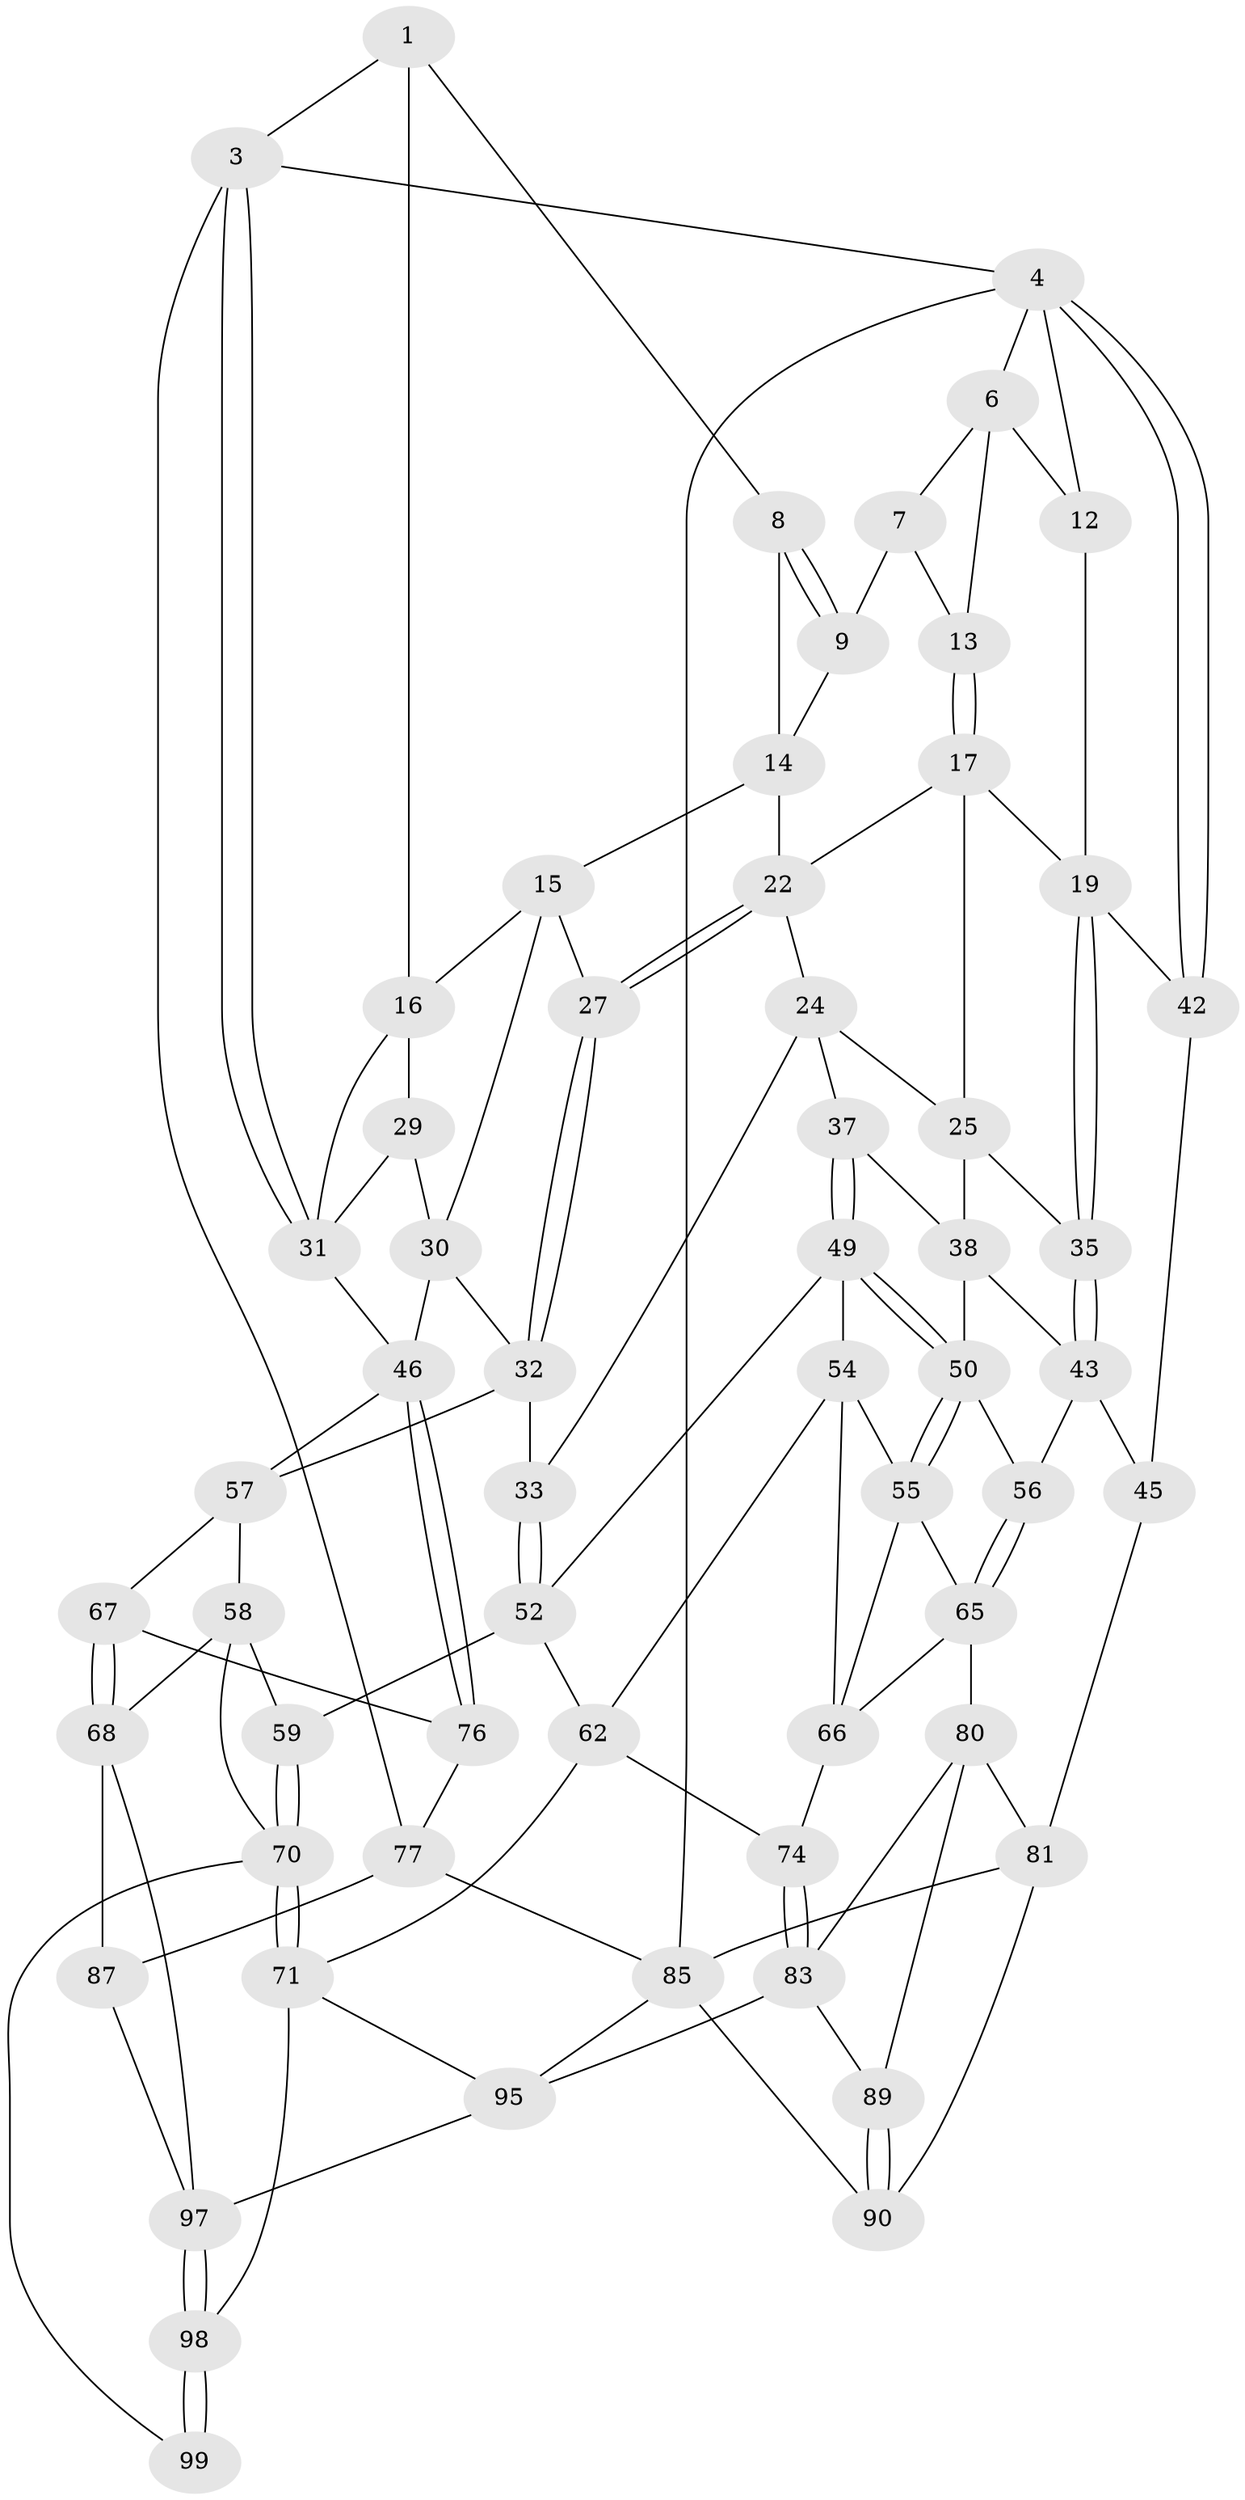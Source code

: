 // original degree distribution, {3: 0.0196078431372549, 5: 0.6274509803921569, 6: 0.16666666666666666, 4: 0.18627450980392157}
// Generated by graph-tools (version 1.1) at 2025/38/02/21/25 10:38:58]
// undirected, 60 vertices, 130 edges
graph export_dot {
graph [start="1"]
  node [color=gray90,style=filled];
  1 [pos="+0.6904294012602532+0",super="+2"];
  3 [pos="+1+0"];
  4 [pos="+0+0",super="+5"];
  6 [pos="+0.39167544705518037+0",super="+11"];
  7 [pos="+0.49877121763348103+0",super="+10"];
  8 [pos="+0.6932968687238182+0.016816789105596558"];
  9 [pos="+0.5757343298569126+0.1492902846433545"];
  12 [pos="+0.22420730149212717+0.20821179961461203"];
  13 [pos="+0.41476380147582437+0.07558065477166866"];
  14 [pos="+0.7385844488316824+0.11675117798978167",super="+21"];
  15 [pos="+0.7869153545740011+0.1522557824632619",super="+26"];
  16 [pos="+0.8473661010345988+0.15222551380497965",super="+28"];
  17 [pos="+0.45164042413065675+0.14383569774701863",super="+18"];
  19 [pos="+0.2241428937671884+0.2176744083742282",super="+20"];
  22 [pos="+0.5696010938350515+0.1701441354177953",super="+23"];
  24 [pos="+0.47686262866479184+0.26177486610713846",super="+34"];
  25 [pos="+0.4240198513652101+0.23995875990611554",super="+36"];
  27 [pos="+0.6566823733220234+0.2760688750316032"];
  29 [pos="+0.8617575569258991+0.2918305330421083"];
  30 [pos="+0.8356084083972629+0.3249637683039663",super="+39"];
  31 [pos="+1+0.20205595814997312",super="+41"];
  32 [pos="+0.6363546884778393+0.3340168218550974",super="+40"];
  33 [pos="+0.5218625320452717+0.402788937124276"];
  35 [pos="+0.2284091220762192+0.23263235509099314"];
  37 [pos="+0.3211199361188811+0.3404029741150148"];
  38 [pos="+0.24478506648273635+0.2558999015717913",super="+48"];
  42 [pos="+0+0.05941344684217336"];
  43 [pos="+0.07197559390356417+0.39164160826520433",super="+44"];
  45 [pos="+0+0.49762156491677495"];
  46 [pos="+1+0.5041736650932732",super="+47"];
  49 [pos="+0.3304804051566732+0.43634394167449253",super="+53"];
  50 [pos="+0.2733257145136728+0.5103506153791993",super="+51"];
  52 [pos="+0.5149857122850663+0.46098126606456563",super="+60"];
  54 [pos="+0.36965292535080735+0.5562535535545318",super="+63"];
  55 [pos="+0.31470166023228346+0.5518074700648744",super="+64"];
  56 [pos="+0.18733582582072691+0.5411789143545305"];
  57 [pos="+0.742102677088457+0.5170336420618821",super="+61"];
  58 [pos="+0.663411006140434+0.5376510737468302",super="+69"];
  59 [pos="+0.5765487208960489+0.5414446592883683"];
  62 [pos="+0.43142178233782685+0.581538776872256",super="+72"];
  65 [pos="+0.19272662586348982+0.6437972548371194",super="+79"];
  66 [pos="+0.314299720693006+0.6558262657798445",super="+75"];
  67 [pos="+0.8001412512886015+0.6310917147596083"];
  68 [pos="+0.7996800827378543+0.7492762958982149",super="+88"];
  70 [pos="+0.564946686038197+0.7586747832620511",super="+73"];
  71 [pos="+0.5052481045057656+0.7814342255230651",super="+94"];
  74 [pos="+0.41768503381233524+0.7547248882117212"];
  76 [pos="+1+0.5395496055062646"];
  77 [pos="+1+1",super="+78"];
  80 [pos="+0.16550409305276112+0.7038942946274439",super="+84"];
  81 [pos="+0.14159759265393262+0.7038254543035517",super="+82"];
  83 [pos="+0.31151315019364695+0.8381402948301055",super="+92"];
  85 [pos="+0+1",super="+86"];
  87 [pos="+0.979761278104668+0.7386757734997805",super="+101"];
  89 [pos="+0.15542243313369733+0.8244106441515732",super="+93"];
  90 [pos="+0.012620787753099128+0.9964512121024195",super="+91"];
  95 [pos="+0.43042841489421974+1",super="+96"];
  97 [pos="+0.8751154786123935+1",super="+102"];
  98 [pos="+0.8042440617423209+1",super="+100"];
  99 [pos="+0.6472077069273157+0.8127559498526926"];
  1 -- 8;
  1 -- 16;
  1 -- 3;
  3 -- 4;
  3 -- 31;
  3 -- 31;
  3 -- 77;
  4 -- 42;
  4 -- 42;
  4 -- 12;
  4 -- 6;
  4 -- 85;
  6 -- 7;
  6 -- 12;
  6 -- 13;
  7 -- 9;
  7 -- 13;
  8 -- 9;
  8 -- 9;
  8 -- 14;
  9 -- 14;
  12 -- 19;
  13 -- 17;
  13 -- 17;
  14 -- 15;
  14 -- 22;
  15 -- 16;
  15 -- 27;
  15 -- 30;
  16 -- 29;
  16 -- 31;
  17 -- 22;
  17 -- 19;
  17 -- 25;
  19 -- 35;
  19 -- 35;
  19 -- 42;
  22 -- 27;
  22 -- 27;
  22 -- 24;
  24 -- 25;
  24 -- 33;
  24 -- 37;
  25 -- 35;
  25 -- 38;
  27 -- 32;
  27 -- 32;
  29 -- 30;
  29 -- 31;
  30 -- 32;
  30 -- 46;
  31 -- 46;
  32 -- 33;
  32 -- 57;
  33 -- 52;
  33 -- 52;
  35 -- 43;
  35 -- 43;
  37 -- 38;
  37 -- 49;
  37 -- 49;
  38 -- 43;
  38 -- 50;
  42 -- 45;
  43 -- 56;
  43 -- 45;
  45 -- 81;
  46 -- 76;
  46 -- 76;
  46 -- 57;
  49 -- 50;
  49 -- 50;
  49 -- 52;
  49 -- 54;
  50 -- 55;
  50 -- 55;
  50 -- 56;
  52 -- 59;
  52 -- 62;
  54 -- 55;
  54 -- 62;
  54 -- 66;
  55 -- 65;
  55 -- 66;
  56 -- 65;
  56 -- 65;
  57 -- 58;
  57 -- 67;
  58 -- 59;
  58 -- 68;
  58 -- 70;
  59 -- 70;
  59 -- 70;
  62 -- 74;
  62 -- 71;
  65 -- 80;
  65 -- 66;
  66 -- 74;
  67 -- 68;
  67 -- 68;
  67 -- 76;
  68 -- 97;
  68 -- 87;
  70 -- 71;
  70 -- 71;
  70 -- 99;
  71 -- 98;
  71 -- 95;
  74 -- 83;
  74 -- 83;
  76 -- 77;
  77 -- 87 [weight=2];
  77 -- 85;
  80 -- 81;
  80 -- 89;
  80 -- 83;
  81 -- 85;
  81 -- 90;
  83 -- 89;
  83 -- 95;
  85 -- 90;
  85 -- 95;
  87 -- 97;
  89 -- 90 [weight=2];
  89 -- 90;
  95 -- 97;
  97 -- 98;
  97 -- 98;
  98 -- 99 [weight=2];
  98 -- 99;
}
